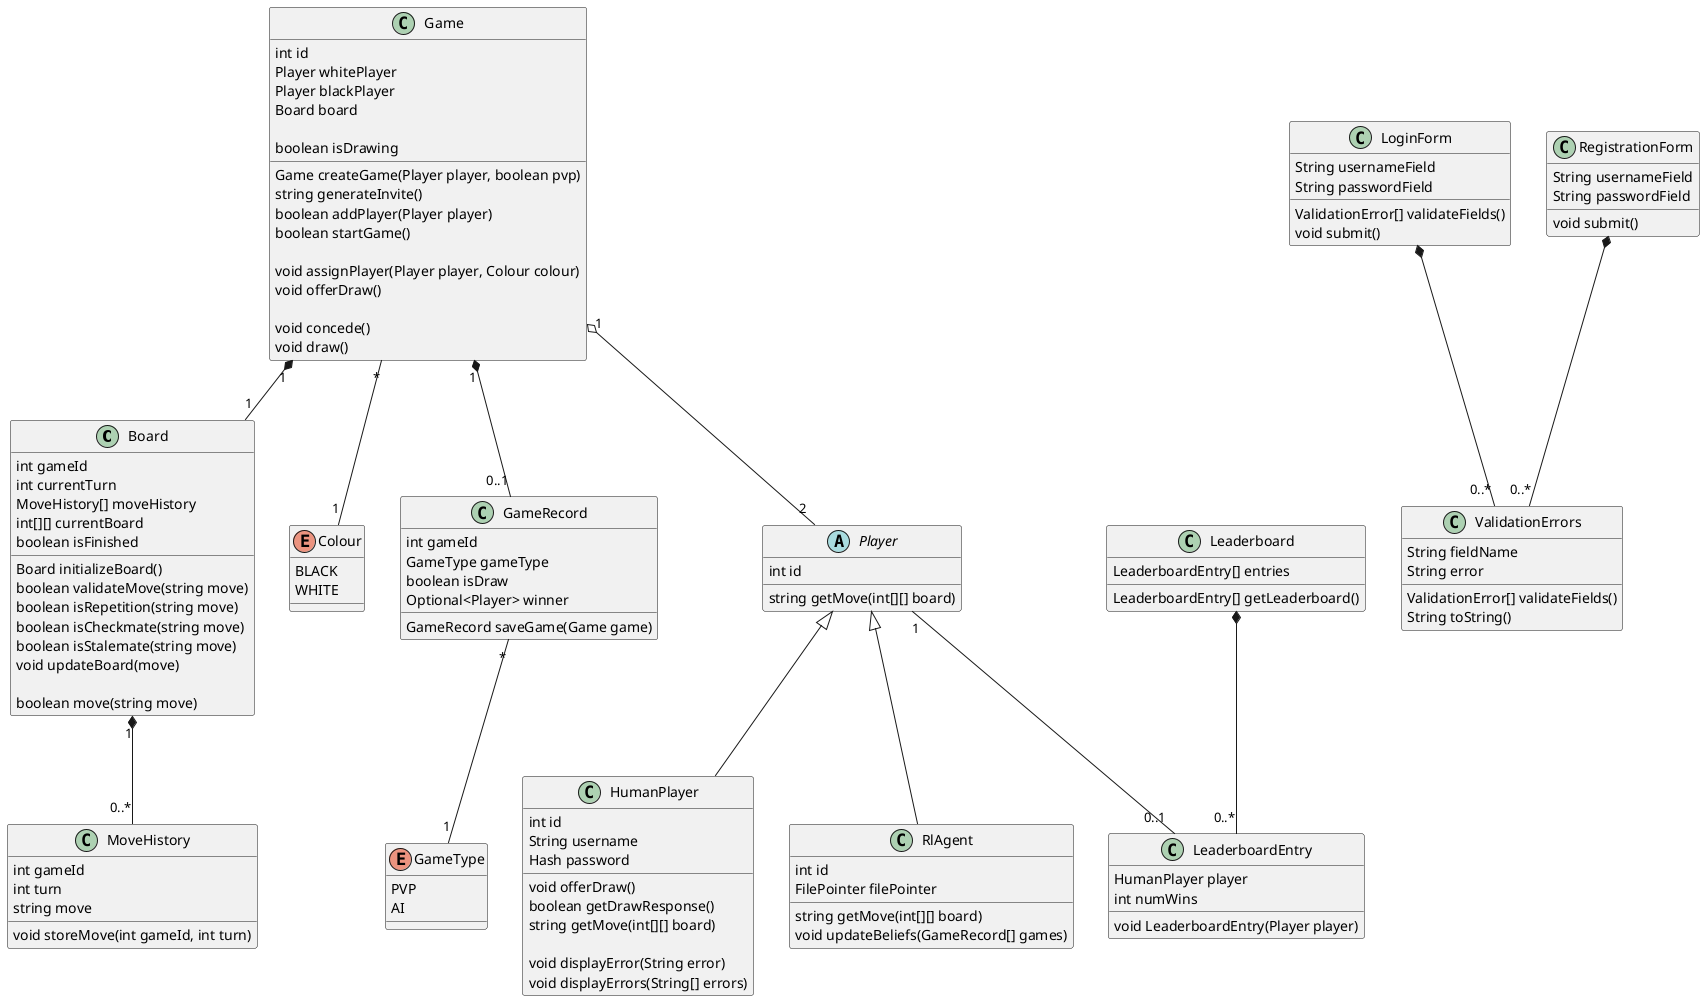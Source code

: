 @startuml Class Diagram

class Board {
  int gameId
  int currentTurn
  MoveHistory[] moveHistory
  int[][] currentBoard
  boolean isFinished

  Board initializeBoard()
  boolean validateMove(string move)
  boolean isRepetition(string move)
  boolean isCheckmate(string move)
  boolean isStalemate(string move)
  void updateBoard(move)

  boolean move(string move)
}

class MoveHistory {
  int gameId
  int turn
  string move

  void storeMove(int gameId, int turn)
}

Board "1" *-- "0..*" MoveHistory

class Game {
  int id
  Player whitePlayer
  Player blackPlayer
  Board board
  
  boolean isDrawing

  Game createGame(Player player, boolean pvp)
  string generateInvite()
  boolean addPlayer(Player player)
  boolean startGame()
  
  void assignPlayer(Player player, Colour colour)
  void offerDraw()

  void concede()
  void draw()
}

enum Colour {
    BLACK
    WHITE
}

Game "*" -- "1" Colour

Game "1" *-- "1" Board

class GameRecord {
  int gameId
  GameType gameType
  boolean isDraw
  Optional<Player> winner
  
  GameRecord saveGame(Game game)
}

enum GameType {
  PVP
  AI
}

GameRecord "*" -- "1" GameType

abstract class Player {
  int id

  string getMove(int[][] board)
}

class HumanPlayer {
  int id
  String username
  Hash password

  void offerDraw()
  boolean getDrawResponse()
  string getMove(int[][] board)

  void displayError(String error)
  void displayErrors(String[] errors)
}

class RlAgent {
  int id
  FilePointer filePointer

  string getMove(int[][] board)
  void updateBeliefs(GameRecord[] games)
}

Game "1" o-- "2" Player

Player <|-- RlAgent
Player <|-- HumanPlayer

Game "1" *-- "0..1" GameRecord

class Leaderboard {
  LeaderboardEntry[] entries

  LeaderboardEntry[] getLeaderboard()
}

class LeaderboardEntry {
  HumanPlayer player
  int numWins

  void LeaderboardEntry(Player player)
}

Player "1" -- "0..1" LeaderboardEntry

Leaderboard *-- "0..*" LeaderboardEntry

class LoginForm {
  String usernameField
  String passwordField

  ValidationError[] validateFields()
  void submit()
}

class RegistrationForm {
  String usernameField
  String passwordField

  void submit()
}

class ValidationErrors {
  String fieldName
  String error

  ValidationError[] validateFields()
  String toString()
}

LoginForm *-- "0..*" ValidationErrors
RegistrationForm *-- "0..*" ValidationErrors

@enduml
